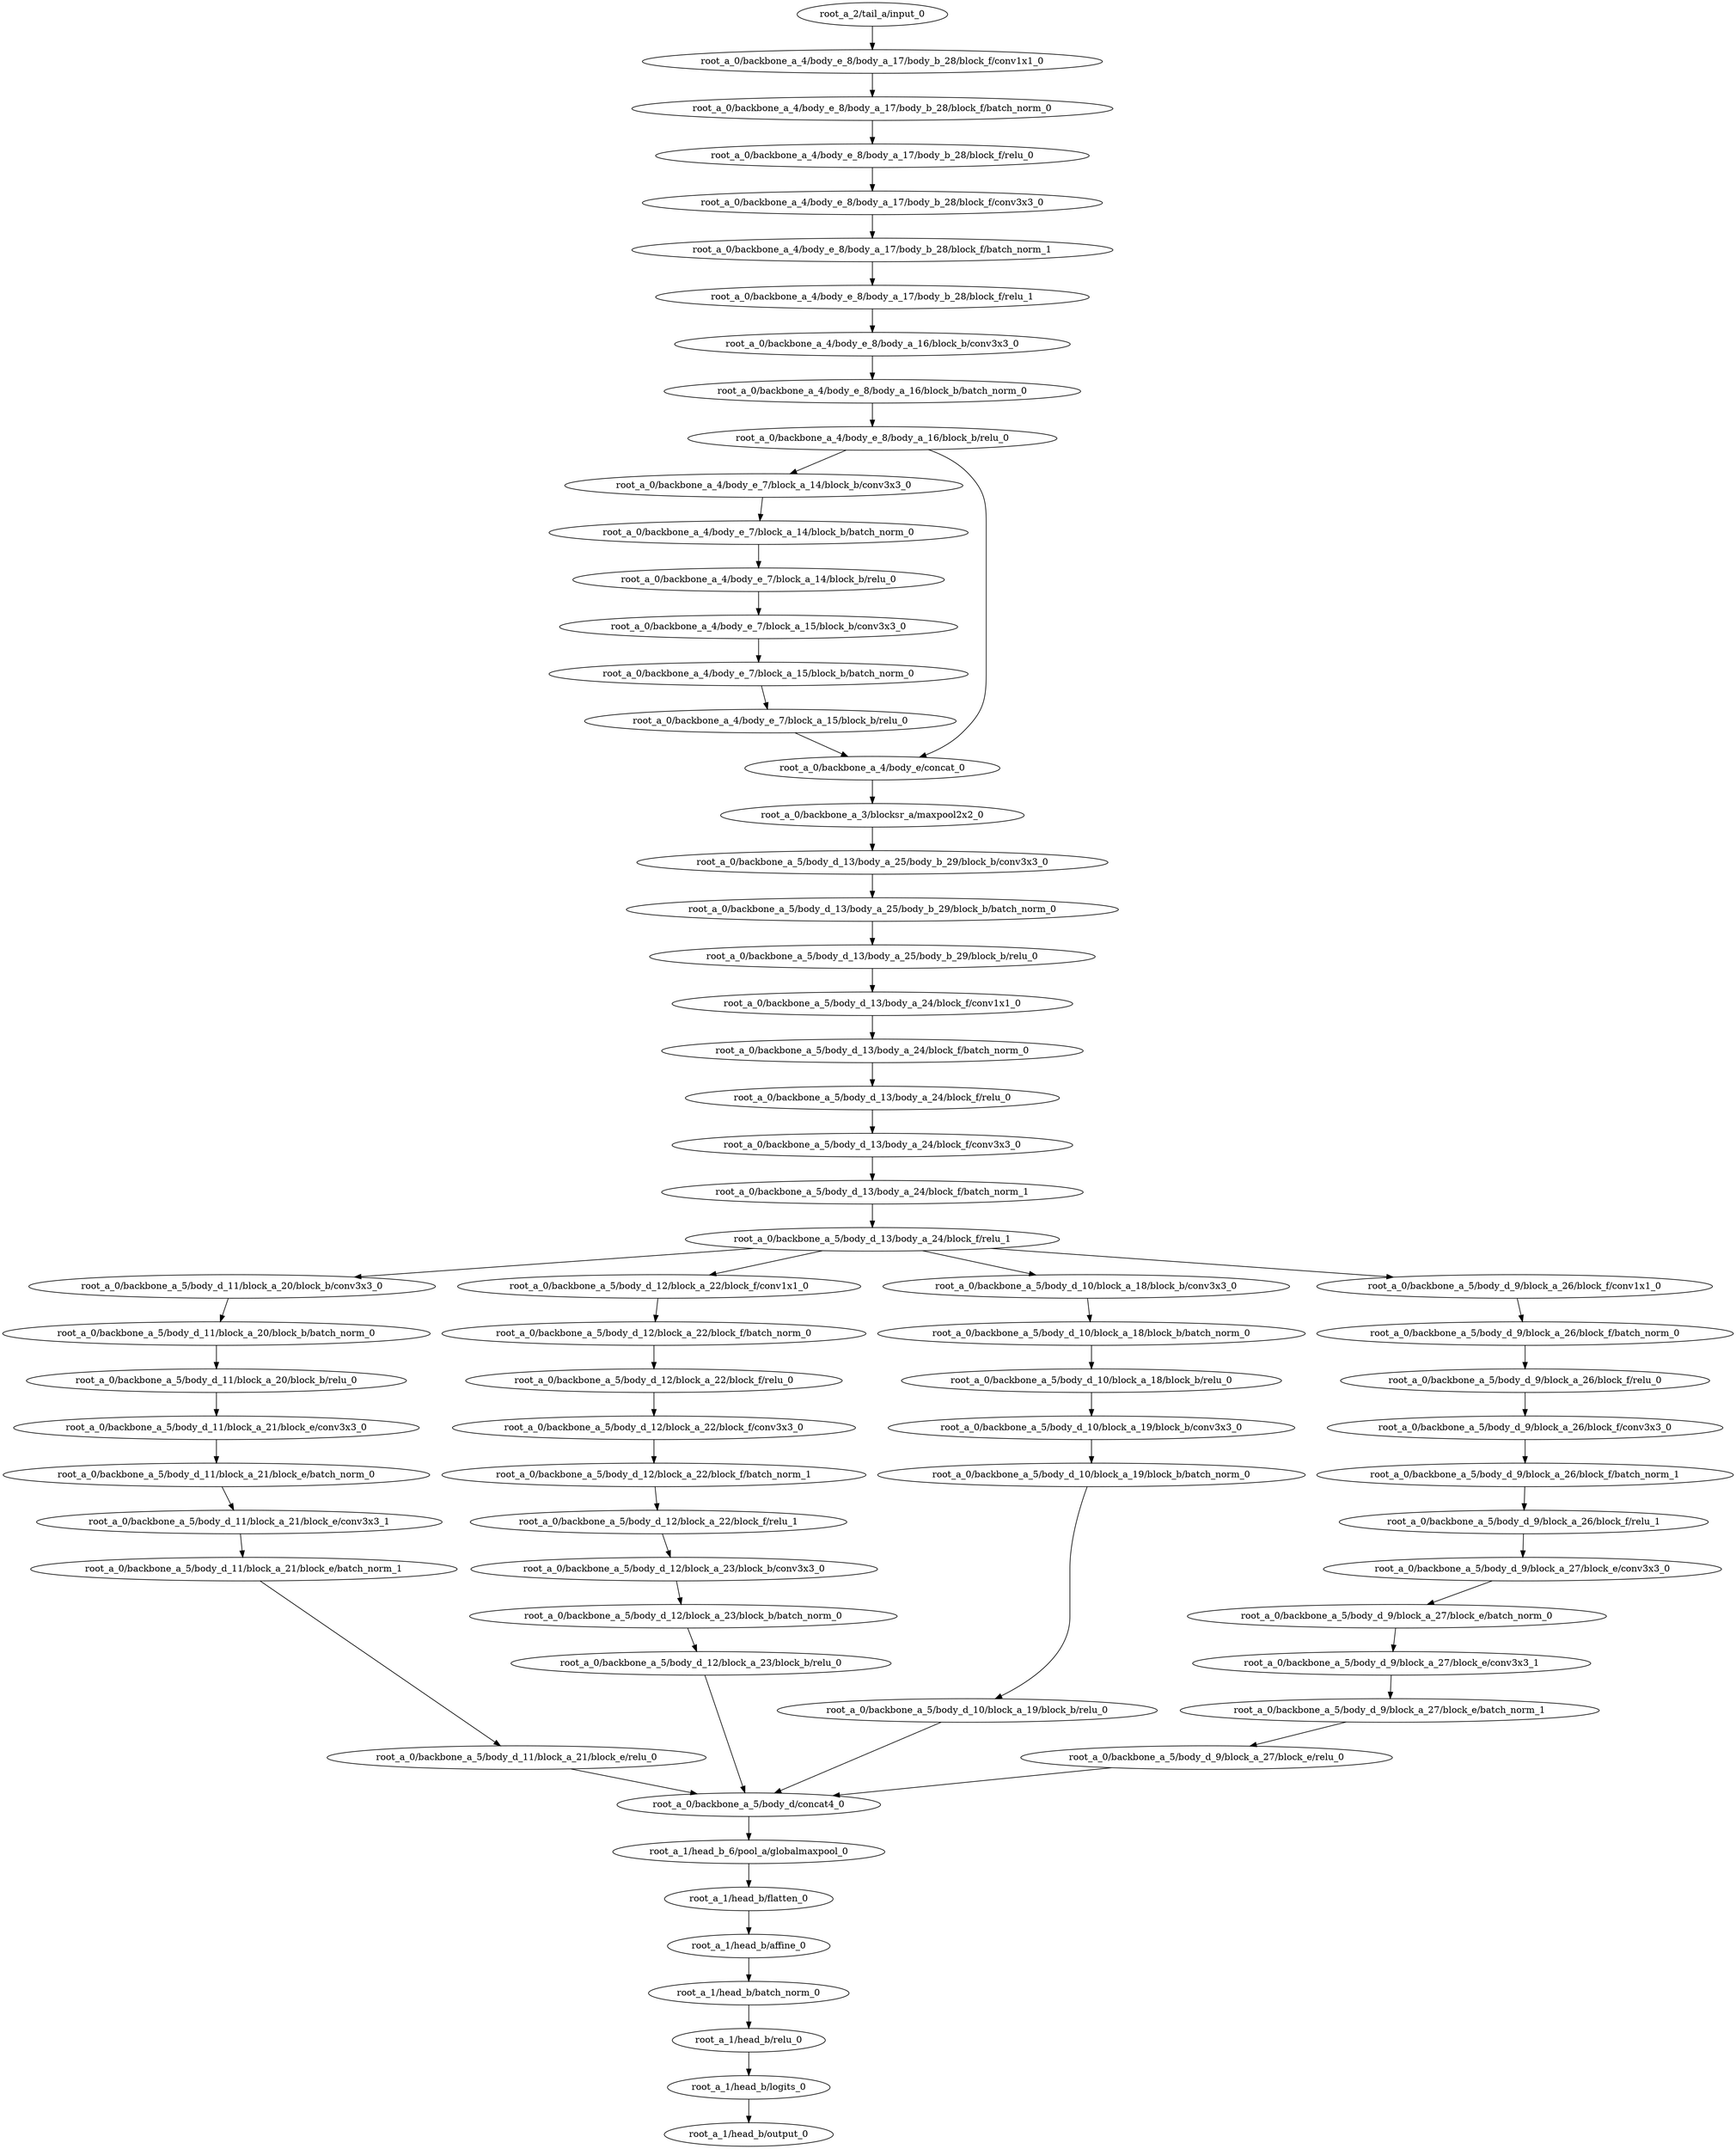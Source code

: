 digraph root_a {
	"root_a_2/tail_a/input_0"
	"root_a_0/backbone_a_4/body_e_8/body_a_17/body_b_28/block_f/conv1x1_0"
	"root_a_0/backbone_a_4/body_e_8/body_a_17/body_b_28/block_f/batch_norm_0"
	"root_a_0/backbone_a_4/body_e_8/body_a_17/body_b_28/block_f/relu_0"
	"root_a_0/backbone_a_4/body_e_8/body_a_17/body_b_28/block_f/conv3x3_0"
	"root_a_0/backbone_a_4/body_e_8/body_a_17/body_b_28/block_f/batch_norm_1"
	"root_a_0/backbone_a_4/body_e_8/body_a_17/body_b_28/block_f/relu_1"
	"root_a_0/backbone_a_4/body_e_8/body_a_16/block_b/conv3x3_0"
	"root_a_0/backbone_a_4/body_e_8/body_a_16/block_b/batch_norm_0"
	"root_a_0/backbone_a_4/body_e_8/body_a_16/block_b/relu_0"
	"root_a_0/backbone_a_4/body_e_7/block_a_14/block_b/conv3x3_0"
	"root_a_0/backbone_a_4/body_e_7/block_a_14/block_b/batch_norm_0"
	"root_a_0/backbone_a_4/body_e_7/block_a_14/block_b/relu_0"
	"root_a_0/backbone_a_4/body_e_7/block_a_15/block_b/conv3x3_0"
	"root_a_0/backbone_a_4/body_e_7/block_a_15/block_b/batch_norm_0"
	"root_a_0/backbone_a_4/body_e_7/block_a_15/block_b/relu_0"
	"root_a_0/backbone_a_4/body_e/concat_0"
	"root_a_0/backbone_a_3/blocksr_a/maxpool2x2_0"
	"root_a_0/backbone_a_5/body_d_13/body_a_25/body_b_29/block_b/conv3x3_0"
	"root_a_0/backbone_a_5/body_d_13/body_a_25/body_b_29/block_b/batch_norm_0"
	"root_a_0/backbone_a_5/body_d_13/body_a_25/body_b_29/block_b/relu_0"
	"root_a_0/backbone_a_5/body_d_13/body_a_24/block_f/conv1x1_0"
	"root_a_0/backbone_a_5/body_d_13/body_a_24/block_f/batch_norm_0"
	"root_a_0/backbone_a_5/body_d_13/body_a_24/block_f/relu_0"
	"root_a_0/backbone_a_5/body_d_13/body_a_24/block_f/conv3x3_0"
	"root_a_0/backbone_a_5/body_d_13/body_a_24/block_f/batch_norm_1"
	"root_a_0/backbone_a_5/body_d_13/body_a_24/block_f/relu_1"
	"root_a_0/backbone_a_5/body_d_11/block_a_20/block_b/conv3x3_0"
	"root_a_0/backbone_a_5/body_d_11/block_a_20/block_b/batch_norm_0"
	"root_a_0/backbone_a_5/body_d_11/block_a_20/block_b/relu_0"
	"root_a_0/backbone_a_5/body_d_11/block_a_21/block_e/conv3x3_0"
	"root_a_0/backbone_a_5/body_d_11/block_a_21/block_e/batch_norm_0"
	"root_a_0/backbone_a_5/body_d_11/block_a_21/block_e/conv3x3_1"
	"root_a_0/backbone_a_5/body_d_11/block_a_21/block_e/batch_norm_1"
	"root_a_0/backbone_a_5/body_d_11/block_a_21/block_e/relu_0"
	"root_a_0/backbone_a_5/body_d_12/block_a_22/block_f/conv1x1_0"
	"root_a_0/backbone_a_5/body_d_12/block_a_22/block_f/batch_norm_0"
	"root_a_0/backbone_a_5/body_d_12/block_a_22/block_f/relu_0"
	"root_a_0/backbone_a_5/body_d_12/block_a_22/block_f/conv3x3_0"
	"root_a_0/backbone_a_5/body_d_12/block_a_22/block_f/batch_norm_1"
	"root_a_0/backbone_a_5/body_d_12/block_a_22/block_f/relu_1"
	"root_a_0/backbone_a_5/body_d_12/block_a_23/block_b/conv3x3_0"
	"root_a_0/backbone_a_5/body_d_12/block_a_23/block_b/batch_norm_0"
	"root_a_0/backbone_a_5/body_d_12/block_a_23/block_b/relu_0"
	"root_a_0/backbone_a_5/body_d_10/block_a_18/block_b/conv3x3_0"
	"root_a_0/backbone_a_5/body_d_10/block_a_18/block_b/batch_norm_0"
	"root_a_0/backbone_a_5/body_d_10/block_a_18/block_b/relu_0"
	"root_a_0/backbone_a_5/body_d_10/block_a_19/block_b/conv3x3_0"
	"root_a_0/backbone_a_5/body_d_10/block_a_19/block_b/batch_norm_0"
	"root_a_0/backbone_a_5/body_d_10/block_a_19/block_b/relu_0"
	"root_a_0/backbone_a_5/body_d_9/block_a_26/block_f/conv1x1_0"
	"root_a_0/backbone_a_5/body_d_9/block_a_26/block_f/batch_norm_0"
	"root_a_0/backbone_a_5/body_d_9/block_a_26/block_f/relu_0"
	"root_a_0/backbone_a_5/body_d_9/block_a_26/block_f/conv3x3_0"
	"root_a_0/backbone_a_5/body_d_9/block_a_26/block_f/batch_norm_1"
	"root_a_0/backbone_a_5/body_d_9/block_a_26/block_f/relu_1"
	"root_a_0/backbone_a_5/body_d_9/block_a_27/block_e/conv3x3_0"
	"root_a_0/backbone_a_5/body_d_9/block_a_27/block_e/batch_norm_0"
	"root_a_0/backbone_a_5/body_d_9/block_a_27/block_e/conv3x3_1"
	"root_a_0/backbone_a_5/body_d_9/block_a_27/block_e/batch_norm_1"
	"root_a_0/backbone_a_5/body_d_9/block_a_27/block_e/relu_0"
	"root_a_0/backbone_a_5/body_d/concat4_0"
	"root_a_1/head_b_6/pool_a/globalmaxpool_0"
	"root_a_1/head_b/flatten_0"
	"root_a_1/head_b/affine_0"
	"root_a_1/head_b/batch_norm_0"
	"root_a_1/head_b/relu_0"
	"root_a_1/head_b/logits_0"
	"root_a_1/head_b/output_0"

	"root_a_2/tail_a/input_0" -> "root_a_0/backbone_a_4/body_e_8/body_a_17/body_b_28/block_f/conv1x1_0"
	"root_a_0/backbone_a_4/body_e_8/body_a_17/body_b_28/block_f/conv1x1_0" -> "root_a_0/backbone_a_4/body_e_8/body_a_17/body_b_28/block_f/batch_norm_0"
	"root_a_0/backbone_a_4/body_e_8/body_a_17/body_b_28/block_f/batch_norm_0" -> "root_a_0/backbone_a_4/body_e_8/body_a_17/body_b_28/block_f/relu_0"
	"root_a_0/backbone_a_4/body_e_8/body_a_17/body_b_28/block_f/relu_0" -> "root_a_0/backbone_a_4/body_e_8/body_a_17/body_b_28/block_f/conv3x3_0"
	"root_a_0/backbone_a_4/body_e_8/body_a_17/body_b_28/block_f/conv3x3_0" -> "root_a_0/backbone_a_4/body_e_8/body_a_17/body_b_28/block_f/batch_norm_1"
	"root_a_0/backbone_a_4/body_e_8/body_a_17/body_b_28/block_f/batch_norm_1" -> "root_a_0/backbone_a_4/body_e_8/body_a_17/body_b_28/block_f/relu_1"
	"root_a_0/backbone_a_4/body_e_8/body_a_17/body_b_28/block_f/relu_1" -> "root_a_0/backbone_a_4/body_e_8/body_a_16/block_b/conv3x3_0"
	"root_a_0/backbone_a_4/body_e_8/body_a_16/block_b/conv3x3_0" -> "root_a_0/backbone_a_4/body_e_8/body_a_16/block_b/batch_norm_0"
	"root_a_0/backbone_a_4/body_e_8/body_a_16/block_b/batch_norm_0" -> "root_a_0/backbone_a_4/body_e_8/body_a_16/block_b/relu_0"
	"root_a_0/backbone_a_4/body_e_8/body_a_16/block_b/relu_0" -> "root_a_0/backbone_a_4/body_e_7/block_a_14/block_b/conv3x3_0"
	"root_a_0/backbone_a_4/body_e_7/block_a_14/block_b/conv3x3_0" -> "root_a_0/backbone_a_4/body_e_7/block_a_14/block_b/batch_norm_0"
	"root_a_0/backbone_a_4/body_e_7/block_a_14/block_b/batch_norm_0" -> "root_a_0/backbone_a_4/body_e_7/block_a_14/block_b/relu_0"
	"root_a_0/backbone_a_4/body_e_7/block_a_14/block_b/relu_0" -> "root_a_0/backbone_a_4/body_e_7/block_a_15/block_b/conv3x3_0"
	"root_a_0/backbone_a_4/body_e_7/block_a_15/block_b/conv3x3_0" -> "root_a_0/backbone_a_4/body_e_7/block_a_15/block_b/batch_norm_0"
	"root_a_0/backbone_a_4/body_e_7/block_a_15/block_b/batch_norm_0" -> "root_a_0/backbone_a_4/body_e_7/block_a_15/block_b/relu_0"
	"root_a_0/backbone_a_4/body_e_8/body_a_16/block_b/relu_0" -> "root_a_0/backbone_a_4/body_e/concat_0"
	"root_a_0/backbone_a_4/body_e_7/block_a_15/block_b/relu_0" -> "root_a_0/backbone_a_4/body_e/concat_0"
	"root_a_0/backbone_a_4/body_e/concat_0" -> "root_a_0/backbone_a_3/blocksr_a/maxpool2x2_0"
	"root_a_0/backbone_a_3/blocksr_a/maxpool2x2_0" -> "root_a_0/backbone_a_5/body_d_13/body_a_25/body_b_29/block_b/conv3x3_0"
	"root_a_0/backbone_a_5/body_d_13/body_a_25/body_b_29/block_b/conv3x3_0" -> "root_a_0/backbone_a_5/body_d_13/body_a_25/body_b_29/block_b/batch_norm_0"
	"root_a_0/backbone_a_5/body_d_13/body_a_25/body_b_29/block_b/batch_norm_0" -> "root_a_0/backbone_a_5/body_d_13/body_a_25/body_b_29/block_b/relu_0"
	"root_a_0/backbone_a_5/body_d_13/body_a_25/body_b_29/block_b/relu_0" -> "root_a_0/backbone_a_5/body_d_13/body_a_24/block_f/conv1x1_0"
	"root_a_0/backbone_a_5/body_d_13/body_a_24/block_f/conv1x1_0" -> "root_a_0/backbone_a_5/body_d_13/body_a_24/block_f/batch_norm_0"
	"root_a_0/backbone_a_5/body_d_13/body_a_24/block_f/batch_norm_0" -> "root_a_0/backbone_a_5/body_d_13/body_a_24/block_f/relu_0"
	"root_a_0/backbone_a_5/body_d_13/body_a_24/block_f/relu_0" -> "root_a_0/backbone_a_5/body_d_13/body_a_24/block_f/conv3x3_0"
	"root_a_0/backbone_a_5/body_d_13/body_a_24/block_f/conv3x3_0" -> "root_a_0/backbone_a_5/body_d_13/body_a_24/block_f/batch_norm_1"
	"root_a_0/backbone_a_5/body_d_13/body_a_24/block_f/batch_norm_1" -> "root_a_0/backbone_a_5/body_d_13/body_a_24/block_f/relu_1"
	"root_a_0/backbone_a_5/body_d_13/body_a_24/block_f/relu_1" -> "root_a_0/backbone_a_5/body_d_11/block_a_20/block_b/conv3x3_0"
	"root_a_0/backbone_a_5/body_d_11/block_a_20/block_b/conv3x3_0" -> "root_a_0/backbone_a_5/body_d_11/block_a_20/block_b/batch_norm_0"
	"root_a_0/backbone_a_5/body_d_11/block_a_20/block_b/batch_norm_0" -> "root_a_0/backbone_a_5/body_d_11/block_a_20/block_b/relu_0"
	"root_a_0/backbone_a_5/body_d_11/block_a_20/block_b/relu_0" -> "root_a_0/backbone_a_5/body_d_11/block_a_21/block_e/conv3x3_0"
	"root_a_0/backbone_a_5/body_d_11/block_a_21/block_e/conv3x3_0" -> "root_a_0/backbone_a_5/body_d_11/block_a_21/block_e/batch_norm_0"
	"root_a_0/backbone_a_5/body_d_11/block_a_21/block_e/batch_norm_0" -> "root_a_0/backbone_a_5/body_d_11/block_a_21/block_e/conv3x3_1"
	"root_a_0/backbone_a_5/body_d_11/block_a_21/block_e/conv3x3_1" -> "root_a_0/backbone_a_5/body_d_11/block_a_21/block_e/batch_norm_1"
	"root_a_0/backbone_a_5/body_d_11/block_a_21/block_e/batch_norm_1" -> "root_a_0/backbone_a_5/body_d_11/block_a_21/block_e/relu_0"
	"root_a_0/backbone_a_5/body_d_13/body_a_24/block_f/relu_1" -> "root_a_0/backbone_a_5/body_d_12/block_a_22/block_f/conv1x1_0"
	"root_a_0/backbone_a_5/body_d_12/block_a_22/block_f/conv1x1_0" -> "root_a_0/backbone_a_5/body_d_12/block_a_22/block_f/batch_norm_0"
	"root_a_0/backbone_a_5/body_d_12/block_a_22/block_f/batch_norm_0" -> "root_a_0/backbone_a_5/body_d_12/block_a_22/block_f/relu_0"
	"root_a_0/backbone_a_5/body_d_12/block_a_22/block_f/relu_0" -> "root_a_0/backbone_a_5/body_d_12/block_a_22/block_f/conv3x3_0"
	"root_a_0/backbone_a_5/body_d_12/block_a_22/block_f/conv3x3_0" -> "root_a_0/backbone_a_5/body_d_12/block_a_22/block_f/batch_norm_1"
	"root_a_0/backbone_a_5/body_d_12/block_a_22/block_f/batch_norm_1" -> "root_a_0/backbone_a_5/body_d_12/block_a_22/block_f/relu_1"
	"root_a_0/backbone_a_5/body_d_12/block_a_22/block_f/relu_1" -> "root_a_0/backbone_a_5/body_d_12/block_a_23/block_b/conv3x3_0"
	"root_a_0/backbone_a_5/body_d_12/block_a_23/block_b/conv3x3_0" -> "root_a_0/backbone_a_5/body_d_12/block_a_23/block_b/batch_norm_0"
	"root_a_0/backbone_a_5/body_d_12/block_a_23/block_b/batch_norm_0" -> "root_a_0/backbone_a_5/body_d_12/block_a_23/block_b/relu_0"
	"root_a_0/backbone_a_5/body_d_13/body_a_24/block_f/relu_1" -> "root_a_0/backbone_a_5/body_d_10/block_a_18/block_b/conv3x3_0"
	"root_a_0/backbone_a_5/body_d_10/block_a_18/block_b/conv3x3_0" -> "root_a_0/backbone_a_5/body_d_10/block_a_18/block_b/batch_norm_0"
	"root_a_0/backbone_a_5/body_d_10/block_a_18/block_b/batch_norm_0" -> "root_a_0/backbone_a_5/body_d_10/block_a_18/block_b/relu_0"
	"root_a_0/backbone_a_5/body_d_10/block_a_18/block_b/relu_0" -> "root_a_0/backbone_a_5/body_d_10/block_a_19/block_b/conv3x3_0"
	"root_a_0/backbone_a_5/body_d_10/block_a_19/block_b/conv3x3_0" -> "root_a_0/backbone_a_5/body_d_10/block_a_19/block_b/batch_norm_0"
	"root_a_0/backbone_a_5/body_d_10/block_a_19/block_b/batch_norm_0" -> "root_a_0/backbone_a_5/body_d_10/block_a_19/block_b/relu_0"
	"root_a_0/backbone_a_5/body_d_13/body_a_24/block_f/relu_1" -> "root_a_0/backbone_a_5/body_d_9/block_a_26/block_f/conv1x1_0"
	"root_a_0/backbone_a_5/body_d_9/block_a_26/block_f/conv1x1_0" -> "root_a_0/backbone_a_5/body_d_9/block_a_26/block_f/batch_norm_0"
	"root_a_0/backbone_a_5/body_d_9/block_a_26/block_f/batch_norm_0" -> "root_a_0/backbone_a_5/body_d_9/block_a_26/block_f/relu_0"
	"root_a_0/backbone_a_5/body_d_9/block_a_26/block_f/relu_0" -> "root_a_0/backbone_a_5/body_d_9/block_a_26/block_f/conv3x3_0"
	"root_a_0/backbone_a_5/body_d_9/block_a_26/block_f/conv3x3_0" -> "root_a_0/backbone_a_5/body_d_9/block_a_26/block_f/batch_norm_1"
	"root_a_0/backbone_a_5/body_d_9/block_a_26/block_f/batch_norm_1" -> "root_a_0/backbone_a_5/body_d_9/block_a_26/block_f/relu_1"
	"root_a_0/backbone_a_5/body_d_9/block_a_26/block_f/relu_1" -> "root_a_0/backbone_a_5/body_d_9/block_a_27/block_e/conv3x3_0"
	"root_a_0/backbone_a_5/body_d_9/block_a_27/block_e/conv3x3_0" -> "root_a_0/backbone_a_5/body_d_9/block_a_27/block_e/batch_norm_0"
	"root_a_0/backbone_a_5/body_d_9/block_a_27/block_e/batch_norm_0" -> "root_a_0/backbone_a_5/body_d_9/block_a_27/block_e/conv3x3_1"
	"root_a_0/backbone_a_5/body_d_9/block_a_27/block_e/conv3x3_1" -> "root_a_0/backbone_a_5/body_d_9/block_a_27/block_e/batch_norm_1"
	"root_a_0/backbone_a_5/body_d_9/block_a_27/block_e/batch_norm_1" -> "root_a_0/backbone_a_5/body_d_9/block_a_27/block_e/relu_0"
	"root_a_0/backbone_a_5/body_d_11/block_a_21/block_e/relu_0" -> "root_a_0/backbone_a_5/body_d/concat4_0"
	"root_a_0/backbone_a_5/body_d_12/block_a_23/block_b/relu_0" -> "root_a_0/backbone_a_5/body_d/concat4_0"
	"root_a_0/backbone_a_5/body_d_10/block_a_19/block_b/relu_0" -> "root_a_0/backbone_a_5/body_d/concat4_0"
	"root_a_0/backbone_a_5/body_d_9/block_a_27/block_e/relu_0" -> "root_a_0/backbone_a_5/body_d/concat4_0"
	"root_a_0/backbone_a_5/body_d/concat4_0" -> "root_a_1/head_b_6/pool_a/globalmaxpool_0"
	"root_a_1/head_b_6/pool_a/globalmaxpool_0" -> "root_a_1/head_b/flatten_0"
	"root_a_1/head_b/flatten_0" -> "root_a_1/head_b/affine_0"
	"root_a_1/head_b/affine_0" -> "root_a_1/head_b/batch_norm_0"
	"root_a_1/head_b/batch_norm_0" -> "root_a_1/head_b/relu_0"
	"root_a_1/head_b/relu_0" -> "root_a_1/head_b/logits_0"
	"root_a_1/head_b/logits_0" -> "root_a_1/head_b/output_0"

}